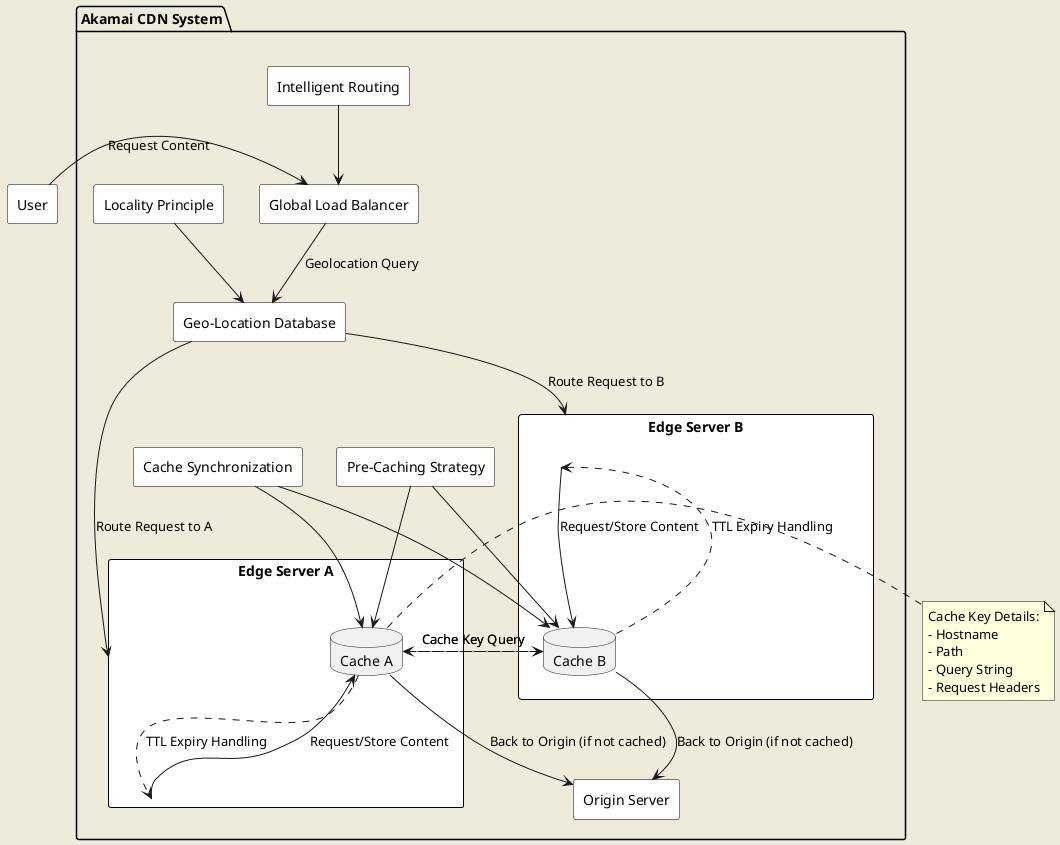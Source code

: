 @startuml
skinparam backgroundColor #EEEBDA
skinparam rectangle {
  BackgroundColor White
  BorderColor Black
  Shadowing false
}

package "Akamai CDN System" {
    rectangle "Global Load Balancer" as GLB
    rectangle "Geo-Location Database" as GeoDB

    rectangle "Edge Server A" as EdgeA {
        database "Cache A" as CacheA
    }
    rectangle "Edge Server B" as EdgeB {
        database "Cache B" as CacheB
    }
    rectangle "Origin Server" as Origin

    GLB --> GeoDB : "Geolocation Query"
    GeoDB -down-> EdgeA : "Route Request to A"
    GeoDB -down-> EdgeB : "Route Request to B"
    EdgeA --> CacheA : "Request/Store Content"
    EdgeB --> CacheB : "Request/Store Content"
    CacheA --> Origin : "Back to Origin (if not cached)"
    CacheB --> Origin : "Back to Origin (if not cached)"

    CacheA ..> CacheB : "Cache Key Query"
    CacheB ..> CacheA : "Cache Key Query"
    CacheA ..> EdgeA : "TTL Expiry Handling"
    CacheB ..> EdgeB : "TTL Expiry Handling"

    rectangle "Pre-Caching Strategy" as PreCache
    rectangle "Cache Synchronization" as Sync
    rectangle "Intelligent Routing" as Routing
    rectangle "Locality Principle" as Locality

    PreCache -down-> CacheA
    PreCache -down-> CacheB
    Sync -down-> CacheA
    Sync -down-> CacheB
    Routing -down-> GLB
    Locality -down-> GeoDB
}

rectangle "User" as User
User -right-> GLB : "Request Content"

    ' Cache Key Details
    note right of CacheA
      Cache Key Details:
      - Hostname
      - Path
      - Query String
      - Request Headers
    end note

@enduml
